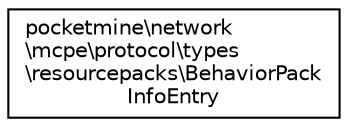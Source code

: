 digraph "Graphical Class Hierarchy"
{
 // INTERACTIVE_SVG=YES
 // LATEX_PDF_SIZE
  edge [fontname="Helvetica",fontsize="10",labelfontname="Helvetica",labelfontsize="10"];
  node [fontname="Helvetica",fontsize="10",shape=record];
  rankdir="LR";
  Node0 [label="pocketmine\\network\l\\mcpe\\protocol\\types\l\\resourcepacks\\BehaviorPack\lInfoEntry",height=0.2,width=0.4,color="black", fillcolor="white", style="filled",URL="$da/d4a/classpocketmine_1_1network_1_1mcpe_1_1protocol_1_1types_1_1resourcepacks_1_1_behavior_pack_info_entry.html",tooltip=" "];
}
